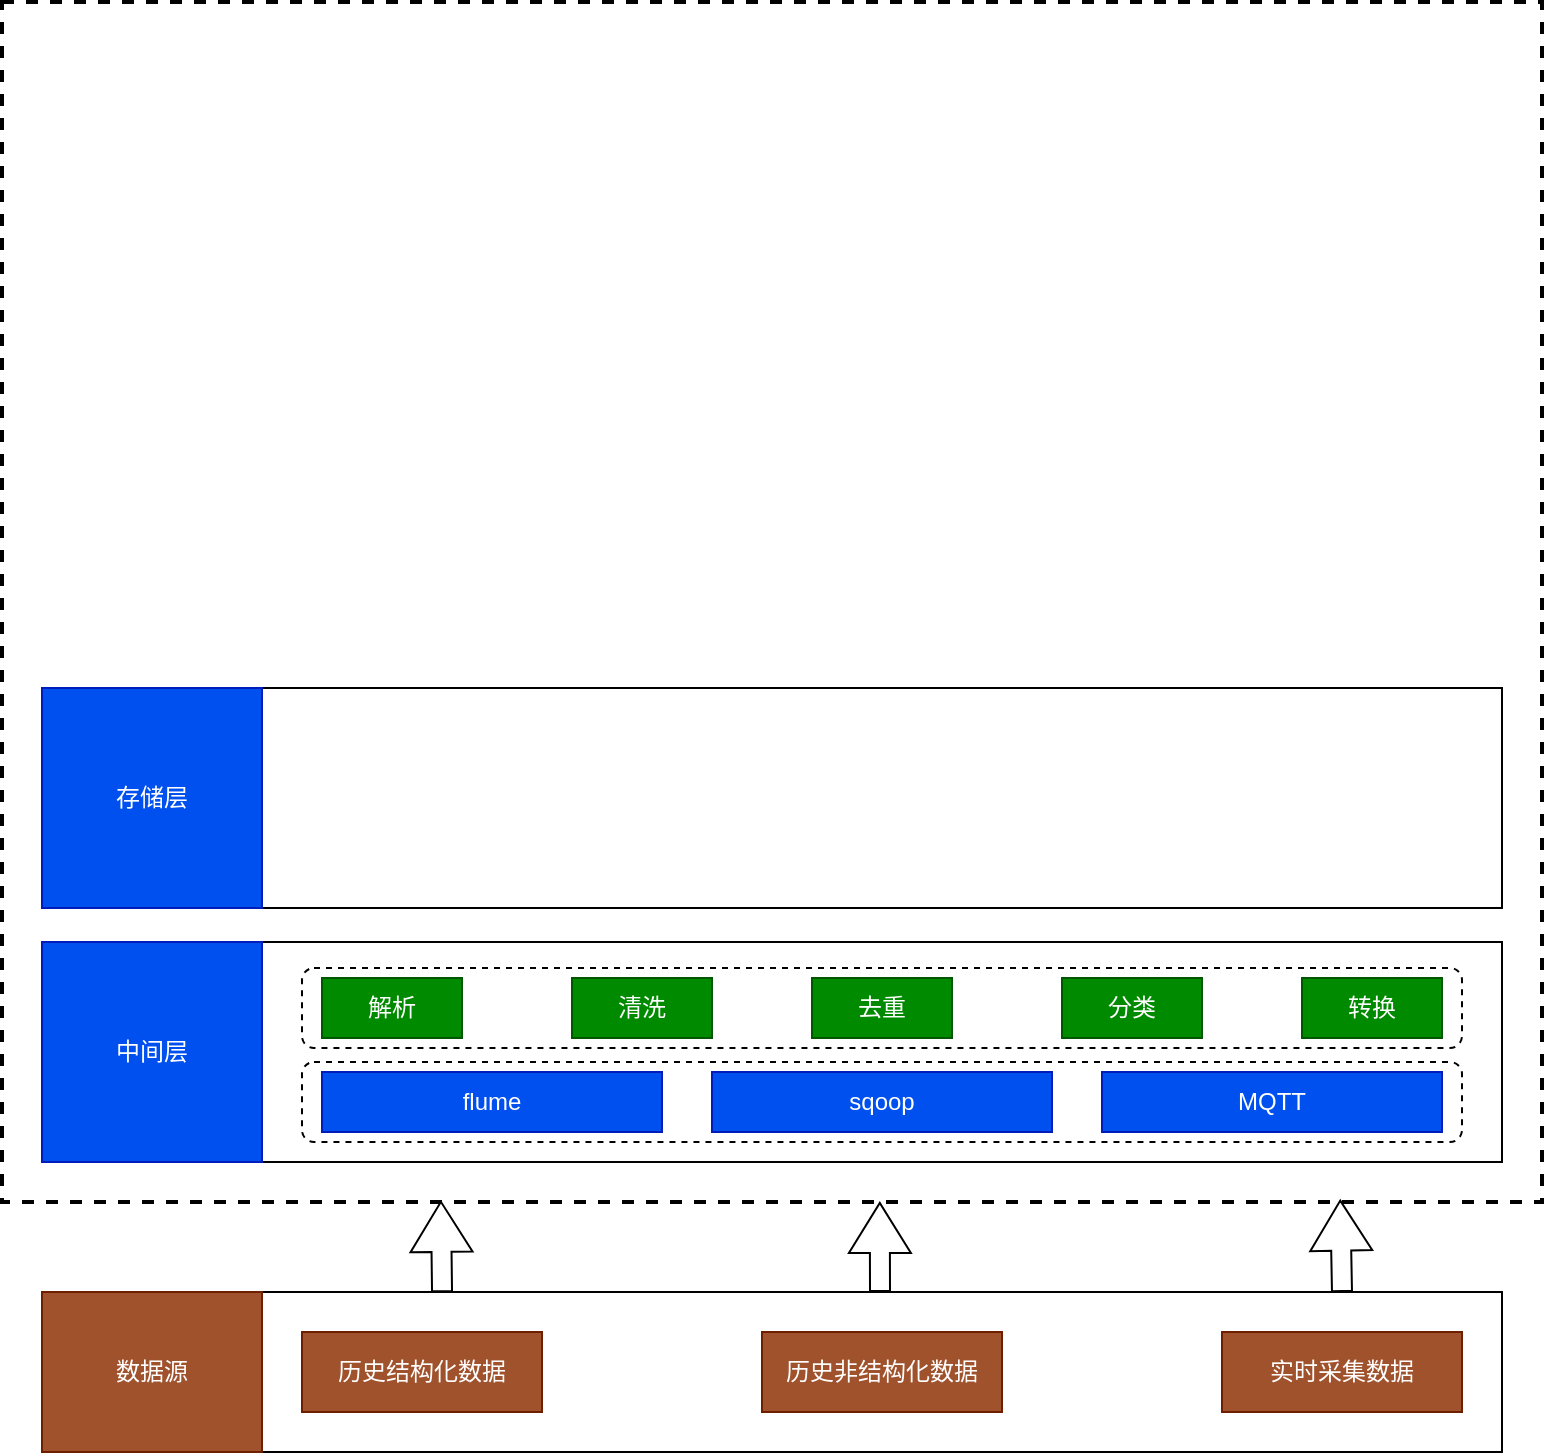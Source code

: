 <mxfile version="26.0.2">
  <diagram name="第 1 页" id="olmqjQPAvo46s7Y5LKOY">
    <mxGraphModel dx="1104" dy="1223" grid="1" gridSize="10" guides="1" tooltips="1" connect="1" arrows="1" fold="1" page="0" pageScale="1" pageWidth="5000" pageHeight="5000" math="0" shadow="0">
      <root>
        <mxCell id="0" />
        <mxCell id="1" parent="0" />
        <mxCell id="ViQL7UCzNW7ZSoKKCmrP-18" value="" style="rounded=0;whiteSpace=wrap;html=1;dashed=1;strokeWidth=2;" vertex="1" parent="1">
          <mxGeometry x="-100" y="-283" width="770" height="600" as="geometry" />
        </mxCell>
        <mxCell id="ViQL7UCzNW7ZSoKKCmrP-10" value="" style="group;fillColor=#a20025;fontColor=#ffffff;strokeColor=#6F0000;" vertex="1" connectable="0" parent="1">
          <mxGeometry x="-80" y="362" width="730" height="80" as="geometry" />
        </mxCell>
        <mxCell id="ViQL7UCzNW7ZSoKKCmrP-1" value="" style="rounded=0;whiteSpace=wrap;html=1;" vertex="1" parent="ViQL7UCzNW7ZSoKKCmrP-10">
          <mxGeometry width="730" height="80" as="geometry" />
        </mxCell>
        <mxCell id="ViQL7UCzNW7ZSoKKCmrP-2" value="数据源" style="rounded=0;whiteSpace=wrap;html=1;fillColor=#a0522d;strokeColor=#6D1F00;fontColor=#ffffff;" vertex="1" parent="ViQL7UCzNW7ZSoKKCmrP-10">
          <mxGeometry width="110" height="80" as="geometry" />
        </mxCell>
        <mxCell id="ViQL7UCzNW7ZSoKKCmrP-4" value="历史结构化数据" style="rounded=0;whiteSpace=wrap;html=1;fillColor=#a0522d;fontColor=#ffffff;strokeColor=#6D1F00;" vertex="1" parent="ViQL7UCzNW7ZSoKKCmrP-10">
          <mxGeometry x="130" y="20" width="120" height="40" as="geometry" />
        </mxCell>
        <mxCell id="ViQL7UCzNW7ZSoKKCmrP-5" value="数据源" style="rounded=0;whiteSpace=wrap;html=1;fillColor=#a0522d;strokeColor=#6D1F00;fontColor=#ffffff;" vertex="1" parent="ViQL7UCzNW7ZSoKKCmrP-10">
          <mxGeometry width="110" height="80" as="geometry" />
        </mxCell>
        <mxCell id="ViQL7UCzNW7ZSoKKCmrP-7" value="历史非结构化数据" style="rounded=0;whiteSpace=wrap;html=1;fillColor=#a0522d;fontColor=#ffffff;strokeColor=#6D1F00;" vertex="1" parent="ViQL7UCzNW7ZSoKKCmrP-10">
          <mxGeometry x="360" y="20" width="120" height="40" as="geometry" />
        </mxCell>
        <mxCell id="ViQL7UCzNW7ZSoKKCmrP-9" value="实时采集数据" style="rounded=0;whiteSpace=wrap;html=1;fillColor=#a0522d;fontColor=#ffffff;strokeColor=#6D1F00;" vertex="1" parent="ViQL7UCzNW7ZSoKKCmrP-10">
          <mxGeometry x="590" y="20" width="120" height="40" as="geometry" />
        </mxCell>
        <mxCell id="ViQL7UCzNW7ZSoKKCmrP-12" value="" style="rounded=0;whiteSpace=wrap;html=1;" vertex="1" parent="1">
          <mxGeometry x="-80" y="187" width="730" height="110" as="geometry" />
        </mxCell>
        <mxCell id="ViQL7UCzNW7ZSoKKCmrP-13" value="数据源" style="rounded=0;whiteSpace=wrap;html=1;fillColor=#a0522d;strokeColor=#6D1F00;fontColor=#ffffff;" vertex="1" parent="1">
          <mxGeometry x="-80" y="217" width="110" height="80" as="geometry" />
        </mxCell>
        <mxCell id="ViQL7UCzNW7ZSoKKCmrP-15" value="中间层" style="rounded=0;whiteSpace=wrap;html=1;fillColor=#0050ef;strokeColor=#001DBC;fontColor=#ffffff;" vertex="1" parent="1">
          <mxGeometry x="-80" y="187" width="110" height="110" as="geometry" />
        </mxCell>
        <mxCell id="ViQL7UCzNW7ZSoKKCmrP-28" value="" style="rounded=1;whiteSpace=wrap;html=1;dashed=1;" vertex="1" parent="1">
          <mxGeometry x="50" y="247" width="580" height="40" as="geometry" />
        </mxCell>
        <mxCell id="ViQL7UCzNW7ZSoKKCmrP-29" value="flume" style="rounded=0;whiteSpace=wrap;html=1;fillColor=#0050ef;fontColor=#ffffff;strokeColor=#001DBC;" vertex="1" parent="1">
          <mxGeometry x="60" y="252" width="170" height="30" as="geometry" />
        </mxCell>
        <mxCell id="ViQL7UCzNW7ZSoKKCmrP-38" value="sqoop" style="rounded=0;whiteSpace=wrap;html=1;fillColor=#0050ef;fontColor=#ffffff;strokeColor=#001DBC;" vertex="1" parent="1">
          <mxGeometry x="255" y="252" width="170" height="30" as="geometry" />
        </mxCell>
        <mxCell id="ViQL7UCzNW7ZSoKKCmrP-39" value="MQTT" style="rounded=0;whiteSpace=wrap;html=1;fillColor=#0050ef;fontColor=#ffffff;strokeColor=#001DBC;" vertex="1" parent="1">
          <mxGeometry x="450" y="252" width="170" height="30" as="geometry" />
        </mxCell>
        <mxCell id="ViQL7UCzNW7ZSoKKCmrP-20" value="" style="rounded=1;whiteSpace=wrap;html=1;dashed=1;" vertex="1" parent="1">
          <mxGeometry x="50" y="200" width="580" height="40" as="geometry" />
        </mxCell>
        <mxCell id="ViQL7UCzNW7ZSoKKCmrP-21" value="解析" style="rounded=0;whiteSpace=wrap;html=1;fillColor=#008a00;fontColor=#ffffff;strokeColor=#005700;" vertex="1" parent="1">
          <mxGeometry x="60" y="205" width="70" height="30" as="geometry" />
        </mxCell>
        <mxCell id="ViQL7UCzNW7ZSoKKCmrP-22" value="分类&lt;span style=&quot;color: rgba(0, 0, 0, 0); font-family: monospace; font-size: 0px; text-align: start; text-wrap-mode: nowrap;&quot;&gt;%3CmxGraphModel%3E%3Croot%3E%3CmxCell%20id%3D%220%22%2F%3E%3CmxCell%20id%3D%221%22%20parent%3D%220%22%2F%3E%3CmxCell%20id%3D%222%22%20value%3D%22%E8%A7%A3%E6%9E%90%22%20style%3D%22rounded%3D0%3BwhiteSpace%3Dwrap%3Bhtml%3D1%3BfillColor%3D%23008a00%3BfontColor%3D%23ffffff%3BstrokeColor%3D%23005700%3B%22%20vertex%3D%221%22%20parent%3D%221%22%3E%3CmxGeometry%20x%3D%2260%22%20y%3D%22225%22%20width%3D%2270%22%20height%3D%2230%22%20as%3D%22geometry%22%2F%3E%3C%2FmxCell%3E%3C%2Froot%3E%3C%2FmxGraphModel%3E&lt;/span&gt;" style="rounded=0;whiteSpace=wrap;html=1;fillColor=#008a00;fontColor=#ffffff;strokeColor=#005700;" vertex="1" parent="1">
          <mxGeometry x="430" y="205" width="70" height="30" as="geometry" />
        </mxCell>
        <mxCell id="ViQL7UCzNW7ZSoKKCmrP-23" value="清洗" style="rounded=0;whiteSpace=wrap;html=1;fillColor=#008a00;fontColor=#ffffff;strokeColor=#005700;" vertex="1" parent="1">
          <mxGeometry x="185" y="205" width="70" height="30" as="geometry" />
        </mxCell>
        <mxCell id="ViQL7UCzNW7ZSoKKCmrP-24" value="去重" style="rounded=0;whiteSpace=wrap;html=1;fillColor=#008a00;fontColor=#ffffff;strokeColor=#005700;" vertex="1" parent="1">
          <mxGeometry x="305" y="205" width="70" height="30" as="geometry" />
        </mxCell>
        <mxCell id="ViQL7UCzNW7ZSoKKCmrP-25" value="转换" style="rounded=0;whiteSpace=wrap;html=1;fillColor=#008a00;fontColor=#ffffff;strokeColor=#005700;" vertex="1" parent="1">
          <mxGeometry x="550" y="205" width="70" height="30" as="geometry" />
        </mxCell>
        <mxCell id="ViQL7UCzNW7ZSoKKCmrP-43" value="" style="shape=flexArrow;endArrow=classic;html=1;rounded=0;fontSize=12;startSize=8;endSize=8;curved=1;exitX=0.274;exitY=-0.011;exitDx=0;exitDy=0;exitPerimeter=0;entryX=0.285;entryY=0.999;entryDx=0;entryDy=0;entryPerimeter=0;" edge="1" parent="1" target="ViQL7UCzNW7ZSoKKCmrP-18">
          <mxGeometry width="50" height="50" relative="1" as="geometry">
            <mxPoint x="120.02" y="362.12" as="sourcePoint" />
            <mxPoint x="120" y="321" as="targetPoint" />
          </mxGeometry>
        </mxCell>
        <mxCell id="ViQL7UCzNW7ZSoKKCmrP-44" value="" style="shape=flexArrow;endArrow=classic;html=1;rounded=0;fontSize=12;startSize=8;endSize=8;curved=1;exitX=0.274;exitY=-0.011;exitDx=0;exitDy=0;exitPerimeter=0;entryX=0.57;entryY=1;entryDx=0;entryDy=0;entryPerimeter=0;" edge="1" parent="1" target="ViQL7UCzNW7ZSoKKCmrP-18">
          <mxGeometry width="50" height="50" relative="1" as="geometry">
            <mxPoint x="339" y="362" as="sourcePoint" />
            <mxPoint x="339" y="321" as="targetPoint" />
          </mxGeometry>
        </mxCell>
        <mxCell id="ViQL7UCzNW7ZSoKKCmrP-45" value="" style="shape=flexArrow;endArrow=classic;html=1;rounded=0;fontSize=12;startSize=8;endSize=8;curved=1;exitX=0.274;exitY=-0.011;exitDx=0;exitDy=0;exitPerimeter=0;entryX=0.869;entryY=0.998;entryDx=0;entryDy=0;entryPerimeter=0;" edge="1" parent="1" target="ViQL7UCzNW7ZSoKKCmrP-18">
          <mxGeometry width="50" height="50" relative="1" as="geometry">
            <mxPoint x="570" y="362" as="sourcePoint" />
            <mxPoint x="570" y="321" as="targetPoint" />
          </mxGeometry>
        </mxCell>
        <mxCell id="ViQL7UCzNW7ZSoKKCmrP-47" value="" style="rounded=0;whiteSpace=wrap;html=1;" vertex="1" parent="1">
          <mxGeometry x="-80" y="60" width="730" height="110" as="geometry" />
        </mxCell>
        <mxCell id="ViQL7UCzNW7ZSoKKCmrP-48" value="存储层" style="rounded=0;whiteSpace=wrap;html=1;fillColor=#0050ef;strokeColor=#001DBC;fontColor=#ffffff;" vertex="1" parent="1">
          <mxGeometry x="-80" y="60" width="110" height="110" as="geometry" />
        </mxCell>
      </root>
    </mxGraphModel>
  </diagram>
</mxfile>
